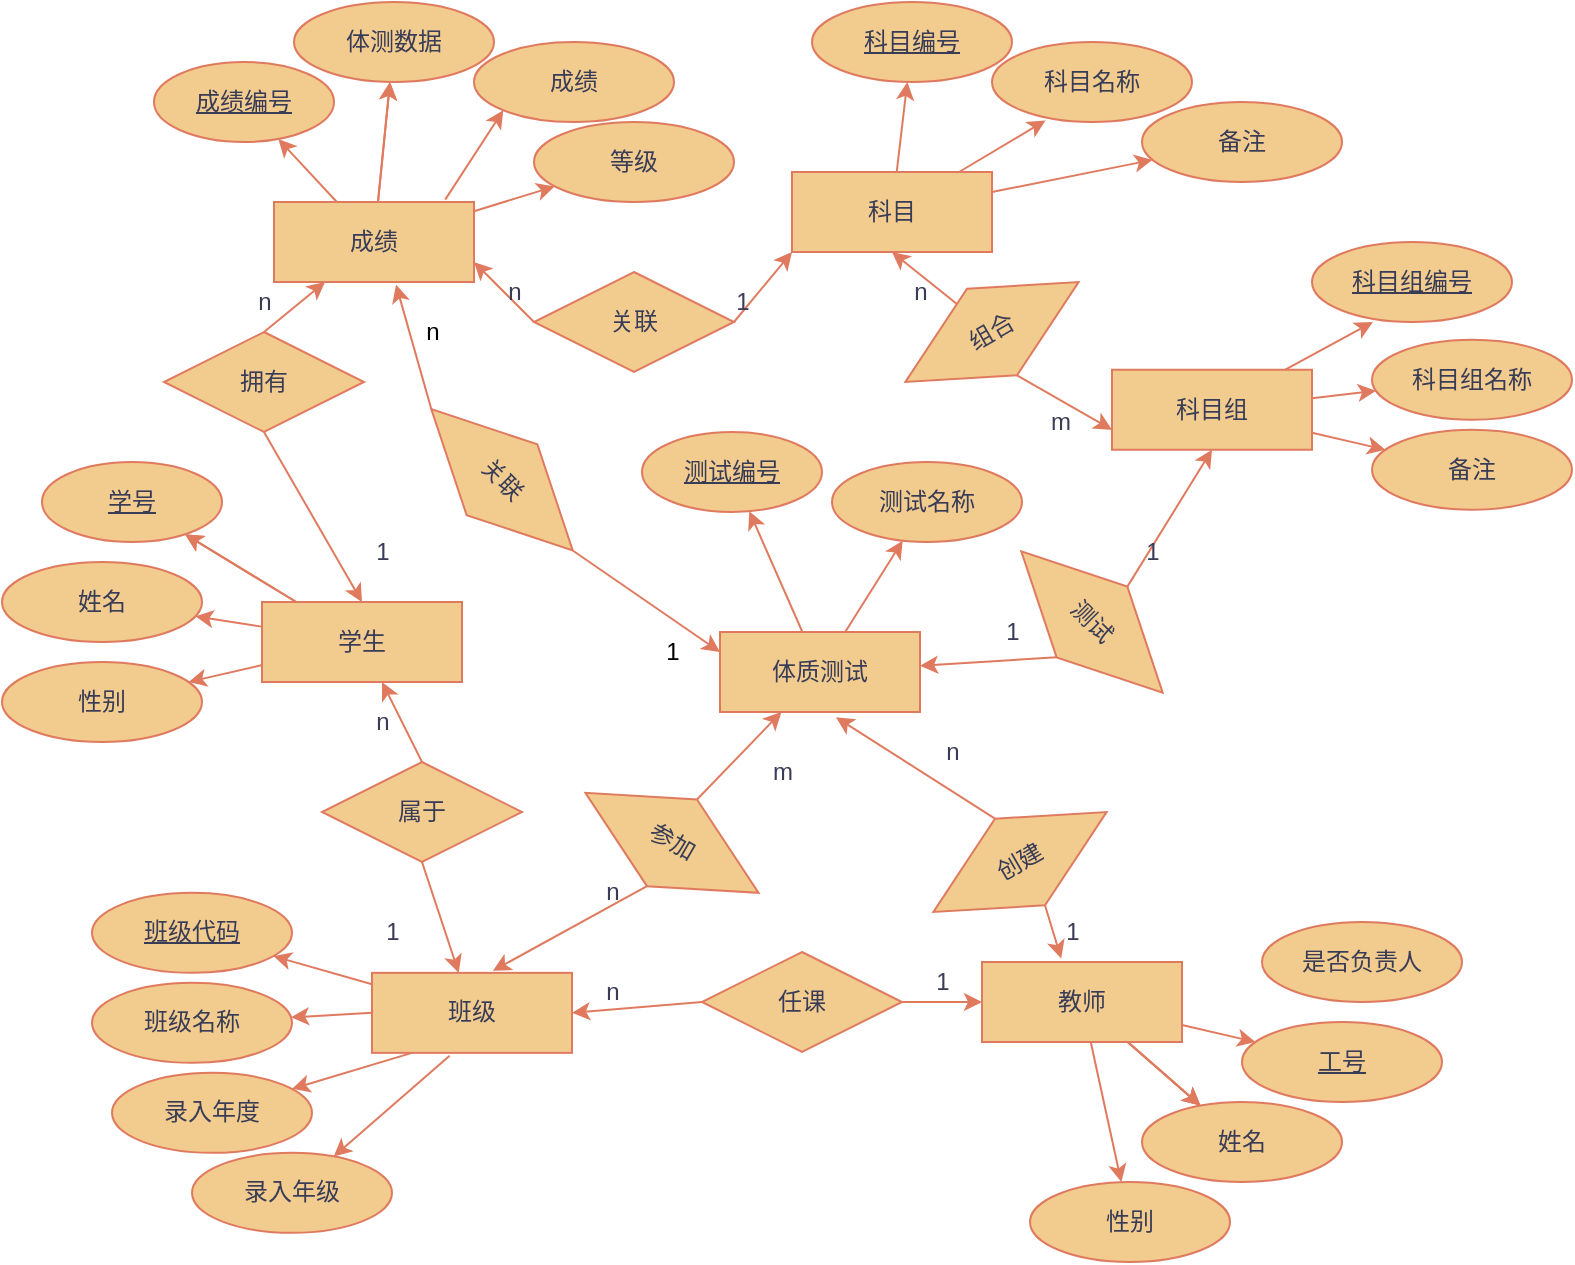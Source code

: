 <mxfile version="18.0.6" type="device"><diagram id="tkSXatRShhsylW9dsIgd" name="第 1 页"><mxGraphModel dx="1209" dy="2013" grid="1" gridSize="10" guides="1" tooltips="1" connect="1" arrows="1" fold="1" page="1" pageScale="1" pageWidth="827" pageHeight="1169" math="0" shadow="0"><root><mxCell id="0"/><mxCell id="1" parent="0"/><mxCell id="rq9ABZKe3ODY3p_44Lrd-82" value="" style="rounded=1;sketch=0;orthogonalLoop=1;jettySize=auto;html=1;fontColor=#393C56;strokeColor=#E07A5F;fillColor=#F2CC8F;" parent="1" source="rq9ABZKe3ODY3p_44Lrd-80" target="rq9ABZKe3ODY3p_44Lrd-81" edge="1"><mxGeometry relative="1" as="geometry"/></mxCell><mxCell id="rq9ABZKe3ODY3p_44Lrd-83" value="" style="edgeStyle=none;rounded=1;sketch=0;orthogonalLoop=1;jettySize=auto;html=1;fontColor=#393C56;strokeColor=#E07A5F;fillColor=#F2CC8F;" parent="1" source="rq9ABZKe3ODY3p_44Lrd-80" target="rq9ABZKe3ODY3p_44Lrd-81" edge="1"><mxGeometry relative="1" as="geometry"/></mxCell><mxCell id="rq9ABZKe3ODY3p_44Lrd-85" value="" style="edgeStyle=none;rounded=1;sketch=0;orthogonalLoop=1;jettySize=auto;html=1;fontColor=#393C56;strokeColor=#E07A5F;fillColor=#F2CC8F;" parent="1" source="rq9ABZKe3ODY3p_44Lrd-80" target="rq9ABZKe3ODY3p_44Lrd-84" edge="1"><mxGeometry relative="1" as="geometry"/></mxCell><mxCell id="rq9ABZKe3ODY3p_44Lrd-91" value="" style="edgeStyle=none;rounded=1;sketch=0;orthogonalLoop=1;jettySize=auto;html=1;fontColor=#393C56;strokeColor=#E07A5F;fillColor=#F2CC8F;" parent="1" source="rq9ABZKe3ODY3p_44Lrd-80" target="rq9ABZKe3ODY3p_44Lrd-86" edge="1"><mxGeometry relative="1" as="geometry"/></mxCell><mxCell id="rq9ABZKe3ODY3p_44Lrd-80" value="学生" style="whiteSpace=wrap;html=1;align=center;rounded=0;sketch=0;fontColor=#393C56;strokeColor=#E07A5F;fillColor=#F2CC8F;" parent="1" vertex="1"><mxGeometry x="130" y="150" width="100" height="40" as="geometry"/></mxCell><mxCell id="rq9ABZKe3ODY3p_44Lrd-81" value="学号" style="ellipse;whiteSpace=wrap;html=1;align=center;fontStyle=4;rounded=0;sketch=0;fontColor=#393C56;strokeColor=#E07A5F;fillColor=#F2CC8F;" parent="1" vertex="1"><mxGeometry x="20" y="80" width="90" height="40" as="geometry"/></mxCell><mxCell id="rq9ABZKe3ODY3p_44Lrd-84" value="姓名" style="ellipse;whiteSpace=wrap;html=1;align=center;rounded=0;sketch=0;fontColor=#393C56;strokeColor=#E07A5F;fillColor=#F2CC8F;" parent="1" vertex="1"><mxGeometry y="130" width="100" height="40" as="geometry"/></mxCell><mxCell id="rq9ABZKe3ODY3p_44Lrd-86" value="性别" style="ellipse;whiteSpace=wrap;html=1;align=center;rounded=0;sketch=0;fontColor=#393C56;strokeColor=#E07A5F;fillColor=#F2CC8F;" parent="1" vertex="1"><mxGeometry y="180" width="100" height="40" as="geometry"/></mxCell><mxCell id="rq9ABZKe3ODY3p_44Lrd-88" value="班级名称" style="ellipse;whiteSpace=wrap;html=1;align=center;rounded=0;sketch=0;fontColor=#393C56;strokeColor=#E07A5F;fillColor=#F2CC8F;" parent="1" vertex="1"><mxGeometry x="45" y="340.43" width="100" height="40" as="geometry"/></mxCell><mxCell id="rq9ABZKe3ODY3p_44Lrd-89" value="姓名" style="ellipse;whiteSpace=wrap;html=1;align=center;rounded=0;sketch=0;fontColor=#393C56;strokeColor=#E07A5F;fillColor=#F2CC8F;" parent="1" vertex="1"><mxGeometry x="570" y="400" width="100" height="40" as="geometry"/></mxCell><mxCell id="rq9ABZKe3ODY3p_44Lrd-90" value="&lt;u&gt;班级代码&lt;/u&gt;" style="ellipse;whiteSpace=wrap;html=1;align=center;rounded=0;sketch=0;fontColor=#393C56;strokeColor=#E07A5F;fillColor=#F2CC8F;" parent="1" vertex="1"><mxGeometry x="45" y="295.43" width="100" height="40" as="geometry"/></mxCell><mxCell id="rq9ABZKe3ODY3p_44Lrd-98" value="" style="edgeStyle=none;rounded=1;sketch=0;orthogonalLoop=1;jettySize=auto;html=1;fontColor=#393C56;endArrow=classic;endFill=1;strokeColor=#E07A5F;fillColor=#F2CC8F;" parent="1" source="rq9ABZKe3ODY3p_44Lrd-92" target="rq9ABZKe3ODY3p_44Lrd-90" edge="1"><mxGeometry relative="1" as="geometry"/></mxCell><mxCell id="rq9ABZKe3ODY3p_44Lrd-92" value="班级" style="whiteSpace=wrap;html=1;align=center;rounded=0;sketch=0;fontColor=#393C56;strokeColor=#E07A5F;fillColor=#F2CC8F;" parent="1" vertex="1"><mxGeometry x="185" y="335.43" width="100" height="40" as="geometry"/></mxCell><mxCell id="rq9ABZKe3ODY3p_44Lrd-94" value="" style="edgeStyle=none;rounded=1;sketch=0;orthogonalLoop=1;jettySize=auto;html=1;fontColor=#393C56;strokeColor=#E07A5F;fillColor=#F2CC8F;endArrow=classic;endFill=1;exitX=0.5;exitY=0;exitDx=0;exitDy=0;" parent="1" source="rq9ABZKe3ODY3p_44Lrd-93" target="rq9ABZKe3ODY3p_44Lrd-80" edge="1"><mxGeometry relative="1" as="geometry"><mxPoint x="180" y="230" as="sourcePoint"/></mxGeometry></mxCell><mxCell id="rq9ABZKe3ODY3p_44Lrd-95" value="" style="edgeStyle=none;rounded=1;sketch=0;orthogonalLoop=1;jettySize=auto;html=1;fontColor=#393C56;endArrow=classic;endFill=1;strokeColor=#E07A5F;fillColor=#F2CC8F;" parent="1" target="rq9ABZKe3ODY3p_44Lrd-92" edge="1"><mxGeometry relative="1" as="geometry"><mxPoint x="210" y="280" as="sourcePoint"/></mxGeometry></mxCell><mxCell id="rq9ABZKe3ODY3p_44Lrd-93" value="属于" style="shape=rhombus;perimeter=rhombusPerimeter;whiteSpace=wrap;html=1;align=center;rounded=0;sketch=0;fontColor=#393C56;strokeColor=#E07A5F;fillColor=#F2CC8F;" parent="1" vertex="1"><mxGeometry x="160" y="230" width="100" height="50" as="geometry"/></mxCell><mxCell id="rq9ABZKe3ODY3p_44Lrd-96" value="1" style="text;html=1;align=center;verticalAlign=middle;resizable=0;points=[];autosize=1;strokeColor=none;fillColor=none;fontColor=#393C56;" parent="1" vertex="1"><mxGeometry x="185" y="305.43" width="20" height="20" as="geometry"/></mxCell><mxCell id="rq9ABZKe3ODY3p_44Lrd-97" value="n" style="text;html=1;align=center;verticalAlign=middle;resizable=0;points=[];autosize=1;strokeColor=none;fillColor=none;fontColor=#393C56;" parent="1" vertex="1"><mxGeometry x="180" y="200" width="20" height="20" as="geometry"/></mxCell><mxCell id="rq9ABZKe3ODY3p_44Lrd-99" value="" style="edgeStyle=none;rounded=1;sketch=0;orthogonalLoop=1;jettySize=auto;html=1;fontColor=#393C56;endArrow=classic;endFill=1;strokeColor=#E07A5F;fillColor=#F2CC8F;exitX=0;exitY=0.5;exitDx=0;exitDy=0;" parent="1" source="rq9ABZKe3ODY3p_44Lrd-92" target="rq9ABZKe3ODY3p_44Lrd-88" edge="1"><mxGeometry relative="1" as="geometry"><mxPoint x="195" y="365.43" as="sourcePoint"/><mxPoint x="165" y="365.43" as="targetPoint"/></mxGeometry></mxCell><mxCell id="rq9ABZKe3ODY3p_44Lrd-100" value="录入年度" style="ellipse;whiteSpace=wrap;html=1;align=center;rounded=0;sketch=0;fontColor=#393C56;strokeColor=#E07A5F;fillColor=#F2CC8F;" parent="1" vertex="1"><mxGeometry x="55" y="385.43" width="100" height="40" as="geometry"/></mxCell><mxCell id="rq9ABZKe3ODY3p_44Lrd-101" value="" style="edgeStyle=none;rounded=1;sketch=0;orthogonalLoop=1;jettySize=auto;html=1;fontColor=#393C56;endArrow=classic;endFill=1;strokeColor=#E07A5F;fillColor=#F2CC8F;" parent="1" target="rq9ABZKe3ODY3p_44Lrd-100" edge="1"><mxGeometry relative="1" as="geometry"><mxPoint x="205" y="375.43" as="sourcePoint"/><mxPoint x="160.355" y="401.288" as="targetPoint"/></mxGeometry></mxCell><mxCell id="rq9ABZKe3ODY3p_44Lrd-102" value="" style="edgeStyle=none;rounded=1;sketch=0;orthogonalLoop=1;jettySize=auto;html=1;fontColor=#393C56;endArrow=classic;endFill=1;strokeColor=#E07A5F;fillColor=#F2CC8F;exitX=0.388;exitY=1.035;exitDx=0;exitDy=0;exitPerimeter=0;" parent="1" source="rq9ABZKe3ODY3p_44Lrd-92" target="rq9ABZKe3ODY3p_44Lrd-103" edge="1"><mxGeometry relative="1" as="geometry"><mxPoint x="205" y="395.43" as="sourcePoint"/><mxPoint x="170.355" y="411.288" as="targetPoint"/></mxGeometry></mxCell><mxCell id="rq9ABZKe3ODY3p_44Lrd-103" value="录入年级" style="ellipse;whiteSpace=wrap;html=1;align=center;rounded=0;sketch=0;fontColor=#393C56;strokeColor=#E07A5F;fillColor=#F2CC8F;" parent="1" vertex="1"><mxGeometry x="95" y="425.43" width="100" height="40" as="geometry"/></mxCell><mxCell id="rq9ABZKe3ODY3p_44Lrd-111" value="" style="edgeStyle=none;rounded=1;sketch=0;orthogonalLoop=1;jettySize=auto;html=1;fontColor=#393C56;endArrow=classic;endFill=1;strokeColor=#E07A5F;fillColor=#F2CC8F;" parent="1" source="rq9ABZKe3ODY3p_44Lrd-104" target="rq9ABZKe3ODY3p_44Lrd-89" edge="1"><mxGeometry relative="1" as="geometry"/></mxCell><mxCell id="rq9ABZKe3ODY3p_44Lrd-113" value="" style="edgeStyle=none;rounded=1;sketch=0;orthogonalLoop=1;jettySize=auto;html=1;fontColor=#393C56;endArrow=classic;endFill=1;strokeColor=#E07A5F;fillColor=#F2CC8F;" parent="1" source="rq9ABZKe3ODY3p_44Lrd-104" target="rq9ABZKe3ODY3p_44Lrd-112" edge="1"><mxGeometry relative="1" as="geometry"/></mxCell><mxCell id="rq9ABZKe3ODY3p_44Lrd-114" value="" style="edgeStyle=none;rounded=1;sketch=0;orthogonalLoop=1;jettySize=auto;html=1;fontColor=#393C56;endArrow=classic;endFill=1;strokeColor=#E07A5F;fillColor=#F2CC8F;" parent="1" source="rq9ABZKe3ODY3p_44Lrd-104" target="rq9ABZKe3ODY3p_44Lrd-89" edge="1"><mxGeometry relative="1" as="geometry"/></mxCell><mxCell id="rq9ABZKe3ODY3p_44Lrd-115" value="" style="edgeStyle=none;rounded=1;sketch=0;orthogonalLoop=1;jettySize=auto;html=1;fontColor=#393C56;endArrow=classic;endFill=1;strokeColor=#E07A5F;fillColor=#F2CC8F;" parent="1" source="rq9ABZKe3ODY3p_44Lrd-104" target="rq9ABZKe3ODY3p_44Lrd-89" edge="1"><mxGeometry relative="1" as="geometry"/></mxCell><mxCell id="rq9ABZKe3ODY3p_44Lrd-119" value="" style="edgeStyle=none;rounded=1;sketch=0;orthogonalLoop=1;jettySize=auto;html=1;fontColor=#393C56;endArrow=classic;endFill=1;strokeColor=#E07A5F;fillColor=#F2CC8F;" parent="1" source="rq9ABZKe3ODY3p_44Lrd-104" target="rq9ABZKe3ODY3p_44Lrd-118" edge="1"><mxGeometry relative="1" as="geometry"/></mxCell><mxCell id="rq9ABZKe3ODY3p_44Lrd-104" value="教师" style="whiteSpace=wrap;html=1;align=center;rounded=0;sketch=0;fontColor=#393C56;strokeColor=#E07A5F;fillColor=#F2CC8F;" parent="1" vertex="1"><mxGeometry x="490" y="330" width="100" height="40" as="geometry"/></mxCell><mxCell id="rq9ABZKe3ODY3p_44Lrd-107" value="" style="edgeStyle=none;rounded=1;sketch=0;orthogonalLoop=1;jettySize=auto;html=1;fontColor=#393C56;endArrow=classic;endFill=1;strokeColor=#E07A5F;fillColor=#F2CC8F;entryX=1;entryY=0.5;entryDx=0;entryDy=0;exitX=0;exitY=0.5;exitDx=0;exitDy=0;" parent="1" source="rq9ABZKe3ODY3p_44Lrd-105" target="rq9ABZKe3ODY3p_44Lrd-92" edge="1"><mxGeometry relative="1" as="geometry"><mxPoint x="325" y="355.43" as="sourcePoint"/></mxGeometry></mxCell><mxCell id="rq9ABZKe3ODY3p_44Lrd-108" value="" style="edgeStyle=none;rounded=1;sketch=0;orthogonalLoop=1;jettySize=auto;html=1;fontColor=#393C56;endArrow=classic;endFill=1;strokeColor=#E07A5F;fillColor=#F2CC8F;" parent="1" source="rq9ABZKe3ODY3p_44Lrd-105" target="rq9ABZKe3ODY3p_44Lrd-104" edge="1"><mxGeometry relative="1" as="geometry"/></mxCell><mxCell id="rq9ABZKe3ODY3p_44Lrd-105" value="任课" style="shape=rhombus;perimeter=rhombusPerimeter;whiteSpace=wrap;html=1;align=center;rounded=0;sketch=0;fontColor=#393C56;strokeColor=#E07A5F;fillColor=#F2CC8F;" parent="1" vertex="1"><mxGeometry x="350" y="325" width="100" height="50" as="geometry"/></mxCell><mxCell id="rq9ABZKe3ODY3p_44Lrd-109" value="1" style="text;html=1;align=center;verticalAlign=middle;resizable=0;points=[];autosize=1;strokeColor=none;fillColor=none;fontColor=#393C56;" parent="1" vertex="1"><mxGeometry x="460" y="330" width="20" height="20" as="geometry"/></mxCell><mxCell id="rq9ABZKe3ODY3p_44Lrd-110" value="n" style="text;html=1;align=center;verticalAlign=middle;resizable=0;points=[];autosize=1;strokeColor=none;fillColor=none;fontColor=#393C56;" parent="1" vertex="1"><mxGeometry x="295" y="335.43" width="20" height="20" as="geometry"/></mxCell><mxCell id="rq9ABZKe3ODY3p_44Lrd-112" value="&lt;u&gt;工号&lt;/u&gt;" style="ellipse;whiteSpace=wrap;html=1;align=center;rounded=0;sketch=0;fontColor=#393C56;strokeColor=#E07A5F;fillColor=#F2CC8F;" parent="1" vertex="1"><mxGeometry x="620" y="360" width="100" height="40" as="geometry"/></mxCell><mxCell id="rq9ABZKe3ODY3p_44Lrd-118" value="性别" style="ellipse;whiteSpace=wrap;html=1;align=center;rounded=0;sketch=0;fontColor=#393C56;strokeColor=#E07A5F;fillColor=#F2CC8F;" parent="1" vertex="1"><mxGeometry x="514" y="440" width="100" height="40" as="geometry"/></mxCell><mxCell id="rq9ABZKe3ODY3p_44Lrd-141" value="" style="edgeStyle=none;rounded=1;sketch=0;orthogonalLoop=1;jettySize=auto;html=1;fontColor=#393C56;endArrow=classic;endFill=1;strokeColor=#E07A5F;fillColor=#F2CC8F;" parent="1" source="rq9ABZKe3ODY3p_44Lrd-134" target="rq9ABZKe3ODY3p_44Lrd-140" edge="1"><mxGeometry relative="1" as="geometry"/></mxCell><mxCell id="rq9ABZKe3ODY3p_44Lrd-145" value="" style="edgeStyle=none;rounded=1;sketch=0;orthogonalLoop=1;jettySize=auto;html=1;fontColor=#393C56;endArrow=classic;endFill=1;strokeColor=#E07A5F;fillColor=#F2CC8F;" parent="1" source="rq9ABZKe3ODY3p_44Lrd-134" target="rq9ABZKe3ODY3p_44Lrd-146" edge="1"><mxGeometry relative="1" as="geometry"><mxPoint x="445" y="65" as="targetPoint"/></mxGeometry></mxCell><mxCell id="rq9ABZKe3ODY3p_44Lrd-134" value="体质测试" style="whiteSpace=wrap;html=1;align=center;rounded=0;sketch=0;fontColor=#393C56;strokeColor=#E07A5F;fillColor=#F2CC8F;" parent="1" vertex="1"><mxGeometry x="359" y="165" width="100" height="40" as="geometry"/></mxCell><mxCell id="rq9ABZKe3ODY3p_44Lrd-136" value="" style="edgeStyle=none;rounded=1;sketch=0;orthogonalLoop=1;jettySize=auto;html=1;fontColor=#393C56;endArrow=classic;endFill=1;strokeColor=#E07A5F;fillColor=#F2CC8F;exitX=0.5;exitY=0;exitDx=0;exitDy=0;" parent="1" source="rq9ABZKe3ODY3p_44Lrd-135" target="rq9ABZKe3ODY3p_44Lrd-134" edge="1"><mxGeometry relative="1" as="geometry"><mxPoint x="365" y="205" as="sourcePoint"/></mxGeometry></mxCell><mxCell id="rq9ABZKe3ODY3p_44Lrd-135" value="参加" style="shape=rhombus;perimeter=rhombusPerimeter;whiteSpace=wrap;html=1;align=center;rounded=0;sketch=0;fontColor=#393C56;strokeColor=#E07A5F;fillColor=#F2CC8F;rotation=30;" parent="1" vertex="1"><mxGeometry x="285" y="245.43" width="100" height="50" as="geometry"/></mxCell><mxCell id="rq9ABZKe3ODY3p_44Lrd-137" value="" style="edgeStyle=none;rounded=1;sketch=0;orthogonalLoop=1;jettySize=auto;html=1;fontColor=#393C56;endArrow=classic;endFill=1;strokeColor=#E07A5F;fillColor=#F2CC8F;entryX=0.604;entryY=-0.025;entryDx=0;entryDy=0;entryPerimeter=0;exitX=0.5;exitY=1;exitDx=0;exitDy=0;" parent="1" source="rq9ABZKe3ODY3p_44Lrd-135" target="rq9ABZKe3ODY3p_44Lrd-92" edge="1"><mxGeometry relative="1" as="geometry"><mxPoint x="288.53" y="294.578" as="sourcePoint"/><mxPoint x="230.714" y="345.43" as="targetPoint"/></mxGeometry></mxCell><mxCell id="rq9ABZKe3ODY3p_44Lrd-138" value="n" style="text;html=1;align=center;verticalAlign=middle;resizable=0;points=[];autosize=1;strokeColor=none;fillColor=none;fontColor=#393C56;" parent="1" vertex="1"><mxGeometry x="295" y="285" width="20" height="20" as="geometry"/></mxCell><mxCell id="rq9ABZKe3ODY3p_44Lrd-139" value="m" style="text;html=1;align=center;verticalAlign=middle;resizable=0;points=[];autosize=1;strokeColor=none;fillColor=none;fontColor=#393C56;" parent="1" vertex="1"><mxGeometry x="375" y="225.43" width="30" height="20" as="geometry"/></mxCell><mxCell id="rq9ABZKe3ODY3p_44Lrd-140" value="测试编号" style="ellipse;whiteSpace=wrap;html=1;align=center;fontStyle=4;rounded=0;sketch=0;fontColor=#393C56;strokeColor=#E07A5F;fillColor=#F2CC8F;" parent="1" vertex="1"><mxGeometry x="320" y="65" width="90" height="40" as="geometry"/></mxCell><mxCell id="rq9ABZKe3ODY3p_44Lrd-146" value="测试名称" style="ellipse;whiteSpace=wrap;html=1;align=center;rounded=0;sketch=0;fontColor=#393C56;strokeColor=#E07A5F;fillColor=#F2CC8F;" parent="1" vertex="1"><mxGeometry x="415" y="80" width="95" height="40" as="geometry"/></mxCell><mxCell id="rq9ABZKe3ODY3p_44Lrd-147" value="创建" style="shape=rhombus;perimeter=rhombusPerimeter;whiteSpace=wrap;html=1;align=center;rounded=0;sketch=0;fontColor=#393C56;strokeColor=#E07A5F;fillColor=#F2CC8F;rotation=-30;" parent="1" vertex="1"><mxGeometry x="459" y="255" width="100" height="50" as="geometry"/></mxCell><mxCell id="rq9ABZKe3ODY3p_44Lrd-148" value="" style="edgeStyle=none;rounded=1;sketch=0;orthogonalLoop=1;jettySize=auto;html=1;fontColor=#393C56;endArrow=classic;endFill=1;strokeColor=#E07A5F;fillColor=#F2CC8F;exitX=0.5;exitY=0;exitDx=0;exitDy=0;entryX=0.58;entryY=1.065;entryDx=0;entryDy=0;entryPerimeter=0;" parent="1" source="rq9ABZKe3ODY3p_44Lrd-147" target="rq9ABZKe3ODY3p_44Lrd-134" edge="1"><mxGeometry relative="1" as="geometry"><mxPoint x="401.47" y="205.852" as="sourcePoint"/><mxPoint x="441.759" y="145" as="targetPoint"/></mxGeometry></mxCell><mxCell id="rq9ABZKe3ODY3p_44Lrd-149" value="" style="edgeStyle=none;rounded=1;sketch=0;orthogonalLoop=1;jettySize=auto;html=1;fontColor=#393C56;endArrow=classic;endFill=1;strokeColor=#E07A5F;fillColor=#F2CC8F;exitX=0.5;exitY=1;exitDx=0;exitDy=0;entryX=0.396;entryY=-0.045;entryDx=0;entryDy=0;entryPerimeter=0;" parent="1" source="rq9ABZKe3ODY3p_44Lrd-147" target="rq9ABZKe3ODY3p_44Lrd-104" edge="1"><mxGeometry relative="1" as="geometry"><mxPoint x="589" y="283.95" as="sourcePoint"/><mxPoint x="560.256" y="340" as="targetPoint"/></mxGeometry></mxCell><mxCell id="rq9ABZKe3ODY3p_44Lrd-150" value="n" style="text;html=1;align=center;verticalAlign=middle;resizable=0;points=[];autosize=1;strokeColor=none;fillColor=none;fontColor=#393C56;" parent="1" vertex="1"><mxGeometry x="465" y="215" width="20" height="20" as="geometry"/></mxCell><mxCell id="rq9ABZKe3ODY3p_44Lrd-151" value="1" style="text;html=1;align=center;verticalAlign=middle;resizable=0;points=[];autosize=1;strokeColor=none;fillColor=none;fontColor=#393C56;" parent="1" vertex="1"><mxGeometry x="525" y="305" width="20" height="20" as="geometry"/></mxCell><mxCell id="rq9ABZKe3ODY3p_44Lrd-154" value="" style="edgeStyle=none;rounded=1;sketch=0;orthogonalLoop=1;jettySize=auto;html=1;fontColor=#393C56;endArrow=classic;endFill=1;strokeColor=#E07A5F;fillColor=#F2CC8F;" parent="1" source="rq9ABZKe3ODY3p_44Lrd-152" target="rq9ABZKe3ODY3p_44Lrd-153" edge="1"><mxGeometry relative="1" as="geometry"/></mxCell><mxCell id="rq9ABZKe3ODY3p_44Lrd-156" value="" style="edgeStyle=none;rounded=1;sketch=0;orthogonalLoop=1;jettySize=auto;html=1;fontColor=#393C56;endArrow=classic;endFill=1;strokeColor=#E07A5F;fillColor=#F2CC8F;" parent="1" source="rq9ABZKe3ODY3p_44Lrd-152" target="rq9ABZKe3ODY3p_44Lrd-155" edge="1"><mxGeometry relative="1" as="geometry"/></mxCell><mxCell id="rq9ABZKe3ODY3p_44Lrd-158" value="" style="edgeStyle=none;rounded=1;sketch=0;orthogonalLoop=1;jettySize=auto;html=1;fontColor=#393C56;endArrow=classic;endFill=1;strokeColor=#E07A5F;fillColor=#F2CC8F;" parent="1" source="rq9ABZKe3ODY3p_44Lrd-152" target="rq9ABZKe3ODY3p_44Lrd-155" edge="1"><mxGeometry relative="1" as="geometry"/></mxCell><mxCell id="rq9ABZKe3ODY3p_44Lrd-161" value="" style="edgeStyle=none;rounded=1;sketch=0;orthogonalLoop=1;jettySize=auto;html=1;fontColor=#393C56;endArrow=classic;endFill=1;strokeColor=#E07A5F;fillColor=#F2CC8F;" parent="1" source="rq9ABZKe3ODY3p_44Lrd-152" target="rq9ABZKe3ODY3p_44Lrd-160" edge="1"><mxGeometry relative="1" as="geometry"/></mxCell><mxCell id="rq9ABZKe3ODY3p_44Lrd-152" value="成绩" style="whiteSpace=wrap;html=1;align=center;rounded=0;sketch=0;fontColor=#393C56;strokeColor=#E07A5F;fillColor=#F2CC8F;" parent="1" vertex="1"><mxGeometry x="136" y="-50" width="100" height="40" as="geometry"/></mxCell><mxCell id="rq9ABZKe3ODY3p_44Lrd-153" value="成绩编号" style="ellipse;whiteSpace=wrap;html=1;align=center;fontStyle=4;rounded=0;sketch=0;fontColor=#393C56;strokeColor=#E07A5F;fillColor=#F2CC8F;" parent="1" vertex="1"><mxGeometry x="76" y="-120" width="90" height="40" as="geometry"/></mxCell><mxCell id="rq9ABZKe3ODY3p_44Lrd-155" value="体测数据" style="ellipse;whiteSpace=wrap;html=1;align=center;rounded=0;sketch=0;fontColor=#393C56;strokeColor=#E07A5F;fillColor=#F2CC8F;" parent="1" vertex="1"><mxGeometry x="146" y="-150" width="100" height="40" as="geometry"/></mxCell><mxCell id="rq9ABZKe3ODY3p_44Lrd-157" value="成绩" style="ellipse;whiteSpace=wrap;html=1;align=center;rounded=0;sketch=0;fontColor=#393C56;strokeColor=#E07A5F;fillColor=#F2CC8F;" parent="1" vertex="1"><mxGeometry x="236" y="-130" width="100" height="40" as="geometry"/></mxCell><mxCell id="rq9ABZKe3ODY3p_44Lrd-159" value="" style="edgeStyle=none;rounded=1;sketch=0;orthogonalLoop=1;jettySize=auto;html=1;fontColor=#393C56;endArrow=classic;endFill=1;strokeColor=#E07A5F;fillColor=#F2CC8F;entryX=0;entryY=1;entryDx=0;entryDy=0;exitX=0.856;exitY=-0.03;exitDx=0;exitDy=0;exitPerimeter=0;" parent="1" source="rq9ABZKe3ODY3p_44Lrd-152" target="rq9ABZKe3ODY3p_44Lrd-157" edge="1"><mxGeometry relative="1" as="geometry"><mxPoint x="204.75" y="-40" as="sourcePoint"/><mxPoint x="222.381" y="-80.299" as="targetPoint"/></mxGeometry></mxCell><mxCell id="rq9ABZKe3ODY3p_44Lrd-160" value="等级" style="ellipse;whiteSpace=wrap;html=1;align=center;rounded=0;sketch=0;fontColor=#393C56;strokeColor=#E07A5F;fillColor=#F2CC8F;" parent="1" vertex="1"><mxGeometry x="266" y="-90" width="100" height="40" as="geometry"/></mxCell><mxCell id="rq9ABZKe3ODY3p_44Lrd-163" value="" style="edgeStyle=none;rounded=1;sketch=0;orthogonalLoop=1;jettySize=auto;html=1;fontColor=#393C56;endArrow=classic;endFill=1;strokeColor=#E07A5F;fillColor=#F2CC8F;exitX=0.5;exitY=0;exitDx=0;exitDy=0;" parent="1" source="rq9ABZKe3ODY3p_44Lrd-162" target="rq9ABZKe3ODY3p_44Lrd-152" edge="1"><mxGeometry relative="1" as="geometry"><mxPoint x="166" y="30" as="sourcePoint"/></mxGeometry></mxCell><mxCell id="rq9ABZKe3ODY3p_44Lrd-164" value="" style="edgeStyle=none;rounded=1;sketch=0;orthogonalLoop=1;jettySize=auto;html=1;fontColor=#393C56;endArrow=classic;endFill=1;strokeColor=#E07A5F;fillColor=#F2CC8F;exitX=0.5;exitY=1;exitDx=0;exitDy=0;entryX=0.5;entryY=0;entryDx=0;entryDy=0;" parent="1" source="rq9ABZKe3ODY3p_44Lrd-162" target="rq9ABZKe3ODY3p_44Lrd-80" edge="1"><mxGeometry relative="1" as="geometry"><mxPoint x="200" y="140" as="targetPoint"/><mxPoint x="140" y="80" as="sourcePoint"/></mxGeometry></mxCell><mxCell id="rq9ABZKe3ODY3p_44Lrd-162" value="拥有" style="shape=rhombus;perimeter=rhombusPerimeter;whiteSpace=wrap;html=1;align=center;rounded=0;sketch=0;fontColor=#393C56;strokeColor=#E07A5F;fillColor=#F2CC8F;rotation=0;" parent="1" vertex="1"><mxGeometry x="81" y="15" width="100" height="50" as="geometry"/></mxCell><mxCell id="rq9ABZKe3ODY3p_44Lrd-165" value="1" style="text;html=1;align=center;verticalAlign=middle;resizable=0;points=[];autosize=1;strokeColor=none;fillColor=none;fontColor=#393C56;" parent="1" vertex="1"><mxGeometry x="180" y="115" width="20" height="20" as="geometry"/></mxCell><mxCell id="rq9ABZKe3ODY3p_44Lrd-166" value="n" style="text;html=1;align=center;verticalAlign=middle;resizable=0;points=[];autosize=1;strokeColor=none;fillColor=none;fontColor=#393C56;" parent="1" vertex="1"><mxGeometry x="121" y="-10" width="20" height="20" as="geometry"/></mxCell><mxCell id="rq9ABZKe3ODY3p_44Lrd-169" value="" style="edgeStyle=none;rounded=1;sketch=0;orthogonalLoop=1;jettySize=auto;html=1;fontColor=#393C56;endArrow=classic;endFill=1;strokeColor=#E07A5F;fillColor=#F2CC8F;" parent="1" source="rq9ABZKe3ODY3p_44Lrd-167" target="rq9ABZKe3ODY3p_44Lrd-168" edge="1"><mxGeometry relative="1" as="geometry"/></mxCell><mxCell id="rq9ABZKe3ODY3p_44Lrd-172" value="" style="edgeStyle=none;rounded=1;sketch=0;orthogonalLoop=1;jettySize=auto;html=1;fontColor=#393C56;endArrow=classic;endFill=1;strokeColor=#E07A5F;fillColor=#F2CC8F;" parent="1" source="rq9ABZKe3ODY3p_44Lrd-167" target="rq9ABZKe3ODY3p_44Lrd-171" edge="1"><mxGeometry relative="1" as="geometry"/></mxCell><mxCell id="rq9ABZKe3ODY3p_44Lrd-167" value="科目" style="whiteSpace=wrap;html=1;align=center;rounded=0;sketch=0;fontColor=#393C56;strokeColor=#E07A5F;fillColor=#F2CC8F;" parent="1" vertex="1"><mxGeometry x="395" y="-65" width="100" height="40" as="geometry"/></mxCell><mxCell id="rq9ABZKe3ODY3p_44Lrd-168" value="&lt;u&gt;科目编号&lt;/u&gt;" style="ellipse;whiteSpace=wrap;html=1;align=center;rounded=0;sketch=0;fontColor=#393C56;strokeColor=#E07A5F;fillColor=#F2CC8F;" parent="1" vertex="1"><mxGeometry x="405" y="-150" width="100" height="40" as="geometry"/></mxCell><mxCell id="rq9ABZKe3ODY3p_44Lrd-170" value="科目名称" style="ellipse;whiteSpace=wrap;html=1;align=center;rounded=0;sketch=0;fontColor=#393C56;strokeColor=#E07A5F;fillColor=#F2CC8F;" parent="1" vertex="1"><mxGeometry x="495" y="-130" width="100" height="40" as="geometry"/></mxCell><mxCell id="rq9ABZKe3ODY3p_44Lrd-171" value="备注" style="ellipse;whiteSpace=wrap;html=1;align=center;rounded=0;sketch=0;fontColor=#393C56;strokeColor=#E07A5F;fillColor=#F2CC8F;" parent="1" vertex="1"><mxGeometry x="570" y="-100" width="100" height="40" as="geometry"/></mxCell><mxCell id="rq9ABZKe3ODY3p_44Lrd-174" style="edgeStyle=none;rounded=1;sketch=0;orthogonalLoop=1;jettySize=auto;html=1;fontColor=#393C56;endArrow=classic;endFill=1;strokeColor=#E07A5F;fillColor=#F2CC8F;entryX=0.268;entryY=0.98;entryDx=0;entryDy=0;entryPerimeter=0;" parent="1" source="rq9ABZKe3ODY3p_44Lrd-167" target="rq9ABZKe3ODY3p_44Lrd-170" edge="1"><mxGeometry relative="1" as="geometry"/></mxCell><mxCell id="rq9ABZKe3ODY3p_44Lrd-177" value="" style="edgeStyle=none;rounded=1;sketch=0;orthogonalLoop=1;jettySize=auto;html=1;fontColor=#393C56;endArrow=classic;endFill=1;strokeColor=#E07A5F;fillColor=#F2CC8F;exitX=0;exitY=0.5;exitDx=0;exitDy=0;entryX=1;entryY=0.75;entryDx=0;entryDy=0;" parent="1" source="rq9ABZKe3ODY3p_44Lrd-175" target="rq9ABZKe3ODY3p_44Lrd-152" edge="1"><mxGeometry relative="1" as="geometry"/></mxCell><mxCell id="rq9ABZKe3ODY3p_44Lrd-178" value="" style="edgeStyle=none;rounded=1;sketch=0;orthogonalLoop=1;jettySize=auto;html=1;fontColor=#393C56;endArrow=classic;endFill=1;strokeColor=#E07A5F;fillColor=#F2CC8F;exitX=1;exitY=0.5;exitDx=0;exitDy=0;entryX=0;entryY=1;entryDx=0;entryDy=0;" parent="1" source="rq9ABZKe3ODY3p_44Lrd-175" target="rq9ABZKe3ODY3p_44Lrd-167" edge="1"><mxGeometry relative="1" as="geometry"/></mxCell><mxCell id="rq9ABZKe3ODY3p_44Lrd-175" value="关联" style="shape=rhombus;perimeter=rhombusPerimeter;whiteSpace=wrap;html=1;align=center;rounded=0;sketch=0;fontColor=#393C56;strokeColor=#E07A5F;fillColor=#F2CC8F;rotation=0;" parent="1" vertex="1"><mxGeometry x="266" y="-15" width="100" height="50" as="geometry"/></mxCell><mxCell id="rq9ABZKe3ODY3p_44Lrd-179" value="1" style="text;html=1;align=center;verticalAlign=middle;resizable=0;points=[];autosize=1;strokeColor=none;fillColor=none;fontColor=#393C56;" parent="1" vertex="1"><mxGeometry x="360" y="-10" width="20" height="20" as="geometry"/></mxCell><mxCell id="rq9ABZKe3ODY3p_44Lrd-180" value="n" style="text;html=1;align=center;verticalAlign=middle;resizable=0;points=[];autosize=1;strokeColor=none;fillColor=none;fontColor=#393C56;" parent="1" vertex="1"><mxGeometry x="246" y="-15" width="20" height="20" as="geometry"/></mxCell><mxCell id="rq9ABZKe3ODY3p_44Lrd-184" value="" style="edgeStyle=none;rounded=1;sketch=0;orthogonalLoop=1;jettySize=auto;html=1;fontColor=#393C56;endArrow=classic;endFill=1;strokeColor=#E07A5F;fillColor=#F2CC8F;" parent="1" source="rq9ABZKe3ODY3p_44Lrd-181" edge="1"><mxGeometry relative="1" as="geometry"><mxPoint x="685.432" y="9.998" as="targetPoint"/></mxGeometry></mxCell><mxCell id="rq9ABZKe3ODY3p_44Lrd-186" value="" style="edgeStyle=none;rounded=1;sketch=0;orthogonalLoop=1;jettySize=auto;html=1;fontColor=#393C56;endArrow=classic;endFill=1;strokeColor=#E07A5F;fillColor=#F2CC8F;" parent="1" source="rq9ABZKe3ODY3p_44Lrd-181" target="rq9ABZKe3ODY3p_44Lrd-185" edge="1"><mxGeometry relative="1" as="geometry"/></mxCell><mxCell id="rq9ABZKe3ODY3p_44Lrd-188" value="" style="edgeStyle=none;rounded=1;sketch=0;orthogonalLoop=1;jettySize=auto;html=1;fontColor=#393C56;endArrow=classic;endFill=1;strokeColor=#E07A5F;fillColor=#F2CC8F;" parent="1" source="rq9ABZKe3ODY3p_44Lrd-181" target="rq9ABZKe3ODY3p_44Lrd-187" edge="1"><mxGeometry relative="1" as="geometry"/></mxCell><mxCell id="rq9ABZKe3ODY3p_44Lrd-181" value="科目组" style="whiteSpace=wrap;html=1;align=center;rounded=0;sketch=0;fontColor=#393C56;strokeColor=#E07A5F;fillColor=#F2CC8F;" parent="1" vertex="1"><mxGeometry x="555" y="33.87" width="100" height="40" as="geometry"/></mxCell><mxCell id="rq9ABZKe3ODY3p_44Lrd-183" value="&lt;u&gt;科目组编号&lt;/u&gt;" style="ellipse;whiteSpace=wrap;html=1;align=center;rounded=0;sketch=0;fontColor=#393C56;strokeColor=#E07A5F;fillColor=#F2CC8F;" parent="1" vertex="1"><mxGeometry x="655" y="-30" width="100" height="40" as="geometry"/></mxCell><mxCell id="rq9ABZKe3ODY3p_44Lrd-185" value="科目组名称" style="ellipse;whiteSpace=wrap;html=1;align=center;rounded=0;sketch=0;fontColor=#393C56;strokeColor=#E07A5F;fillColor=#F2CC8F;" parent="1" vertex="1"><mxGeometry x="685" y="18.87" width="100" height="40" as="geometry"/></mxCell><mxCell id="rq9ABZKe3ODY3p_44Lrd-187" value="备注" style="ellipse;whiteSpace=wrap;html=1;align=center;rounded=0;sketch=0;fontColor=#393C56;strokeColor=#E07A5F;fillColor=#F2CC8F;" parent="1" vertex="1"><mxGeometry x="685" y="63.87" width="100" height="40" as="geometry"/></mxCell><mxCell id="rq9ABZKe3ODY3p_44Lrd-190" value="" style="edgeStyle=none;rounded=1;sketch=0;orthogonalLoop=1;jettySize=auto;html=1;fontColor=#393C56;endArrow=classic;endFill=1;strokeColor=#E07A5F;fillColor=#F2CC8F;entryX=0;entryY=0.75;entryDx=0;entryDy=0;exitX=0.5;exitY=1;exitDx=0;exitDy=0;" parent="1" source="rq9ABZKe3ODY3p_44Lrd-189" target="rq9ABZKe3ODY3p_44Lrd-181" edge="1"><mxGeometry relative="1" as="geometry"><mxPoint x="547.5" y="76.651" as="sourcePoint"/><mxPoint x="585" y="85" as="targetPoint"/></mxGeometry></mxCell><mxCell id="rq9ABZKe3ODY3p_44Lrd-191" value="" style="edgeStyle=none;rounded=1;sketch=0;orthogonalLoop=1;jettySize=auto;html=1;fontColor=#393C56;endArrow=classic;endFill=1;strokeColor=#E07A5F;fillColor=#F2CC8F;entryX=0.5;entryY=1;entryDx=0;entryDy=0;" parent="1" source="rq9ABZKe3ODY3p_44Lrd-189" target="rq9ABZKe3ODY3p_44Lrd-167" edge="1"><mxGeometry relative="1" as="geometry"/></mxCell><mxCell id="rq9ABZKe3ODY3p_44Lrd-189" value="组合" style="shape=rhombus;perimeter=rhombusPerimeter;whiteSpace=wrap;html=1;align=center;rounded=0;sketch=0;fontColor=#393C56;strokeColor=#E07A5F;fillColor=#F2CC8F;rotation=-30;" parent="1" vertex="1"><mxGeometry x="445" y="-10" width="100" height="50" as="geometry"/></mxCell><mxCell id="rq9ABZKe3ODY3p_44Lrd-192" value="n" style="text;html=1;align=center;verticalAlign=middle;resizable=0;points=[];autosize=1;strokeColor=none;fillColor=none;fontColor=#393C56;" parent="1" vertex="1"><mxGeometry x="448.5" y="-15" width="20" height="20" as="geometry"/></mxCell><mxCell id="rq9ABZKe3ODY3p_44Lrd-193" value="m" style="text;html=1;align=center;verticalAlign=middle;resizable=0;points=[];autosize=1;strokeColor=none;fillColor=none;fontColor=#393C56;" parent="1" vertex="1"><mxGeometry x="514" y="50" width="30" height="20" as="geometry"/></mxCell><mxCell id="rq9ABZKe3ODY3p_44Lrd-195" value="" style="edgeStyle=none;rounded=1;sketch=0;orthogonalLoop=1;jettySize=auto;html=1;fontColor=#393C56;endArrow=classic;endFill=1;strokeColor=#E07A5F;fillColor=#F2CC8F;entryX=0.5;entryY=1;entryDx=0;entryDy=0;exitX=0.5;exitY=0;exitDx=0;exitDy=0;" parent="1" source="rq9ABZKe3ODY3p_44Lrd-194" target="rq9ABZKe3ODY3p_44Lrd-181" edge="1"><mxGeometry relative="1" as="geometry"><mxPoint x="599.4" y="105.4" as="targetPoint"/></mxGeometry></mxCell><mxCell id="rq9ABZKe3ODY3p_44Lrd-198" value="" style="edgeStyle=none;rounded=1;sketch=0;orthogonalLoop=1;jettySize=auto;html=1;fontColor=#393C56;endArrow=classic;endFill=1;strokeColor=#E07A5F;fillColor=#F2CC8F;exitX=0.5;exitY=1;exitDx=0;exitDy=0;" parent="1" source="rq9ABZKe3ODY3p_44Lrd-194" target="rq9ABZKe3ODY3p_44Lrd-134" edge="1"><mxGeometry relative="1" as="geometry"/></mxCell><mxCell id="rq9ABZKe3ODY3p_44Lrd-194" value="测试" style="shape=rhombus;perimeter=rhombusPerimeter;whiteSpace=wrap;html=1;align=center;rounded=0;sketch=0;fontColor=#393C56;strokeColor=#E07A5F;fillColor=#F2CC8F;rotation=45;" parent="1" vertex="1"><mxGeometry x="495" y="135" width="100" height="50" as="geometry"/></mxCell><mxCell id="rq9ABZKe3ODY3p_44Lrd-199" value="1" style="text;html=1;align=center;verticalAlign=middle;resizable=0;points=[];autosize=1;strokeColor=none;fillColor=none;fontColor=#393C56;" parent="1" vertex="1"><mxGeometry x="565" y="115" width="20" height="20" as="geometry"/></mxCell><mxCell id="rq9ABZKe3ODY3p_44Lrd-200" value="1" style="text;html=1;align=center;verticalAlign=middle;resizable=0;points=[];autosize=1;strokeColor=none;fillColor=none;fontColor=#393C56;" parent="1" vertex="1"><mxGeometry x="495" y="155" width="20" height="20" as="geometry"/></mxCell><mxCell id="rq9ABZKe3ODY3p_44Lrd-202" value="是否负责人" style="ellipse;whiteSpace=wrap;html=1;align=center;rounded=0;sketch=0;fontColor=#393C56;strokeColor=#E07A5F;fillColor=#F2CC8F;" parent="1" vertex="1"><mxGeometry x="630" y="310" width="100" height="40" as="geometry"/></mxCell><mxCell id="mhpqmVAaqdOmxtiymNSO-2" value="关联" style="shape=rhombus;perimeter=rhombusPerimeter;whiteSpace=wrap;html=1;align=center;rounded=0;sketch=0;fontColor=#393C56;strokeColor=#E07A5F;fillColor=#F2CC8F;rotation=45;" vertex="1" parent="1"><mxGeometry x="200" y="63.87" width="100" height="50" as="geometry"/></mxCell><mxCell id="mhpqmVAaqdOmxtiymNSO-3" value="" style="edgeStyle=none;rounded=1;sketch=0;orthogonalLoop=1;jettySize=auto;html=1;fontColor=#393C56;endArrow=classic;endFill=1;strokeColor=#E07A5F;fillColor=#F2CC8F;entryX=0.61;entryY=1.033;entryDx=0;entryDy=0;exitX=0;exitY=0.5;exitDx=0;exitDy=0;entryPerimeter=0;" edge="1" parent="1" source="mhpqmVAaqdOmxtiymNSO-2" target="rq9ABZKe3ODY3p_44Lrd-152"><mxGeometry relative="1" as="geometry"><mxPoint x="204.002" y="-100.016" as="sourcePoint"/><mxPoint x="200" y="10" as="targetPoint"/></mxGeometry></mxCell><mxCell id="mhpqmVAaqdOmxtiymNSO-5" value="" style="edgeStyle=none;rounded=1;sketch=0;orthogonalLoop=1;jettySize=auto;html=1;fontColor=#393C56;endArrow=classic;endFill=1;strokeColor=#E07A5F;fillColor=#F2CC8F;entryX=0;entryY=0.25;entryDx=0;entryDy=0;exitX=1;exitY=0.5;exitDx=0;exitDy=0;" edge="1" parent="1" source="mhpqmVAaqdOmxtiymNSO-2" target="rq9ABZKe3ODY3p_44Lrd-134"><mxGeometry relative="1" as="geometry"><mxPoint x="320.355" y="135.355" as="sourcePoint"/><mxPoint x="252" y="16.32" as="targetPoint"/></mxGeometry></mxCell><mxCell id="mhpqmVAaqdOmxtiymNSO-6" value="1" style="text;html=1;align=center;verticalAlign=middle;resizable=0;points=[];autosize=1;strokeColor=none;fillColor=none;" vertex="1" parent="1"><mxGeometry x="325" y="165" width="20" height="20" as="geometry"/></mxCell><mxCell id="mhpqmVAaqdOmxtiymNSO-7" value="n" style="text;html=1;align=center;verticalAlign=middle;resizable=0;points=[];autosize=1;strokeColor=none;fillColor=none;" vertex="1" parent="1"><mxGeometry x="205" y="5" width="20" height="20" as="geometry"/></mxCell></root></mxGraphModel></diagram></mxfile>
